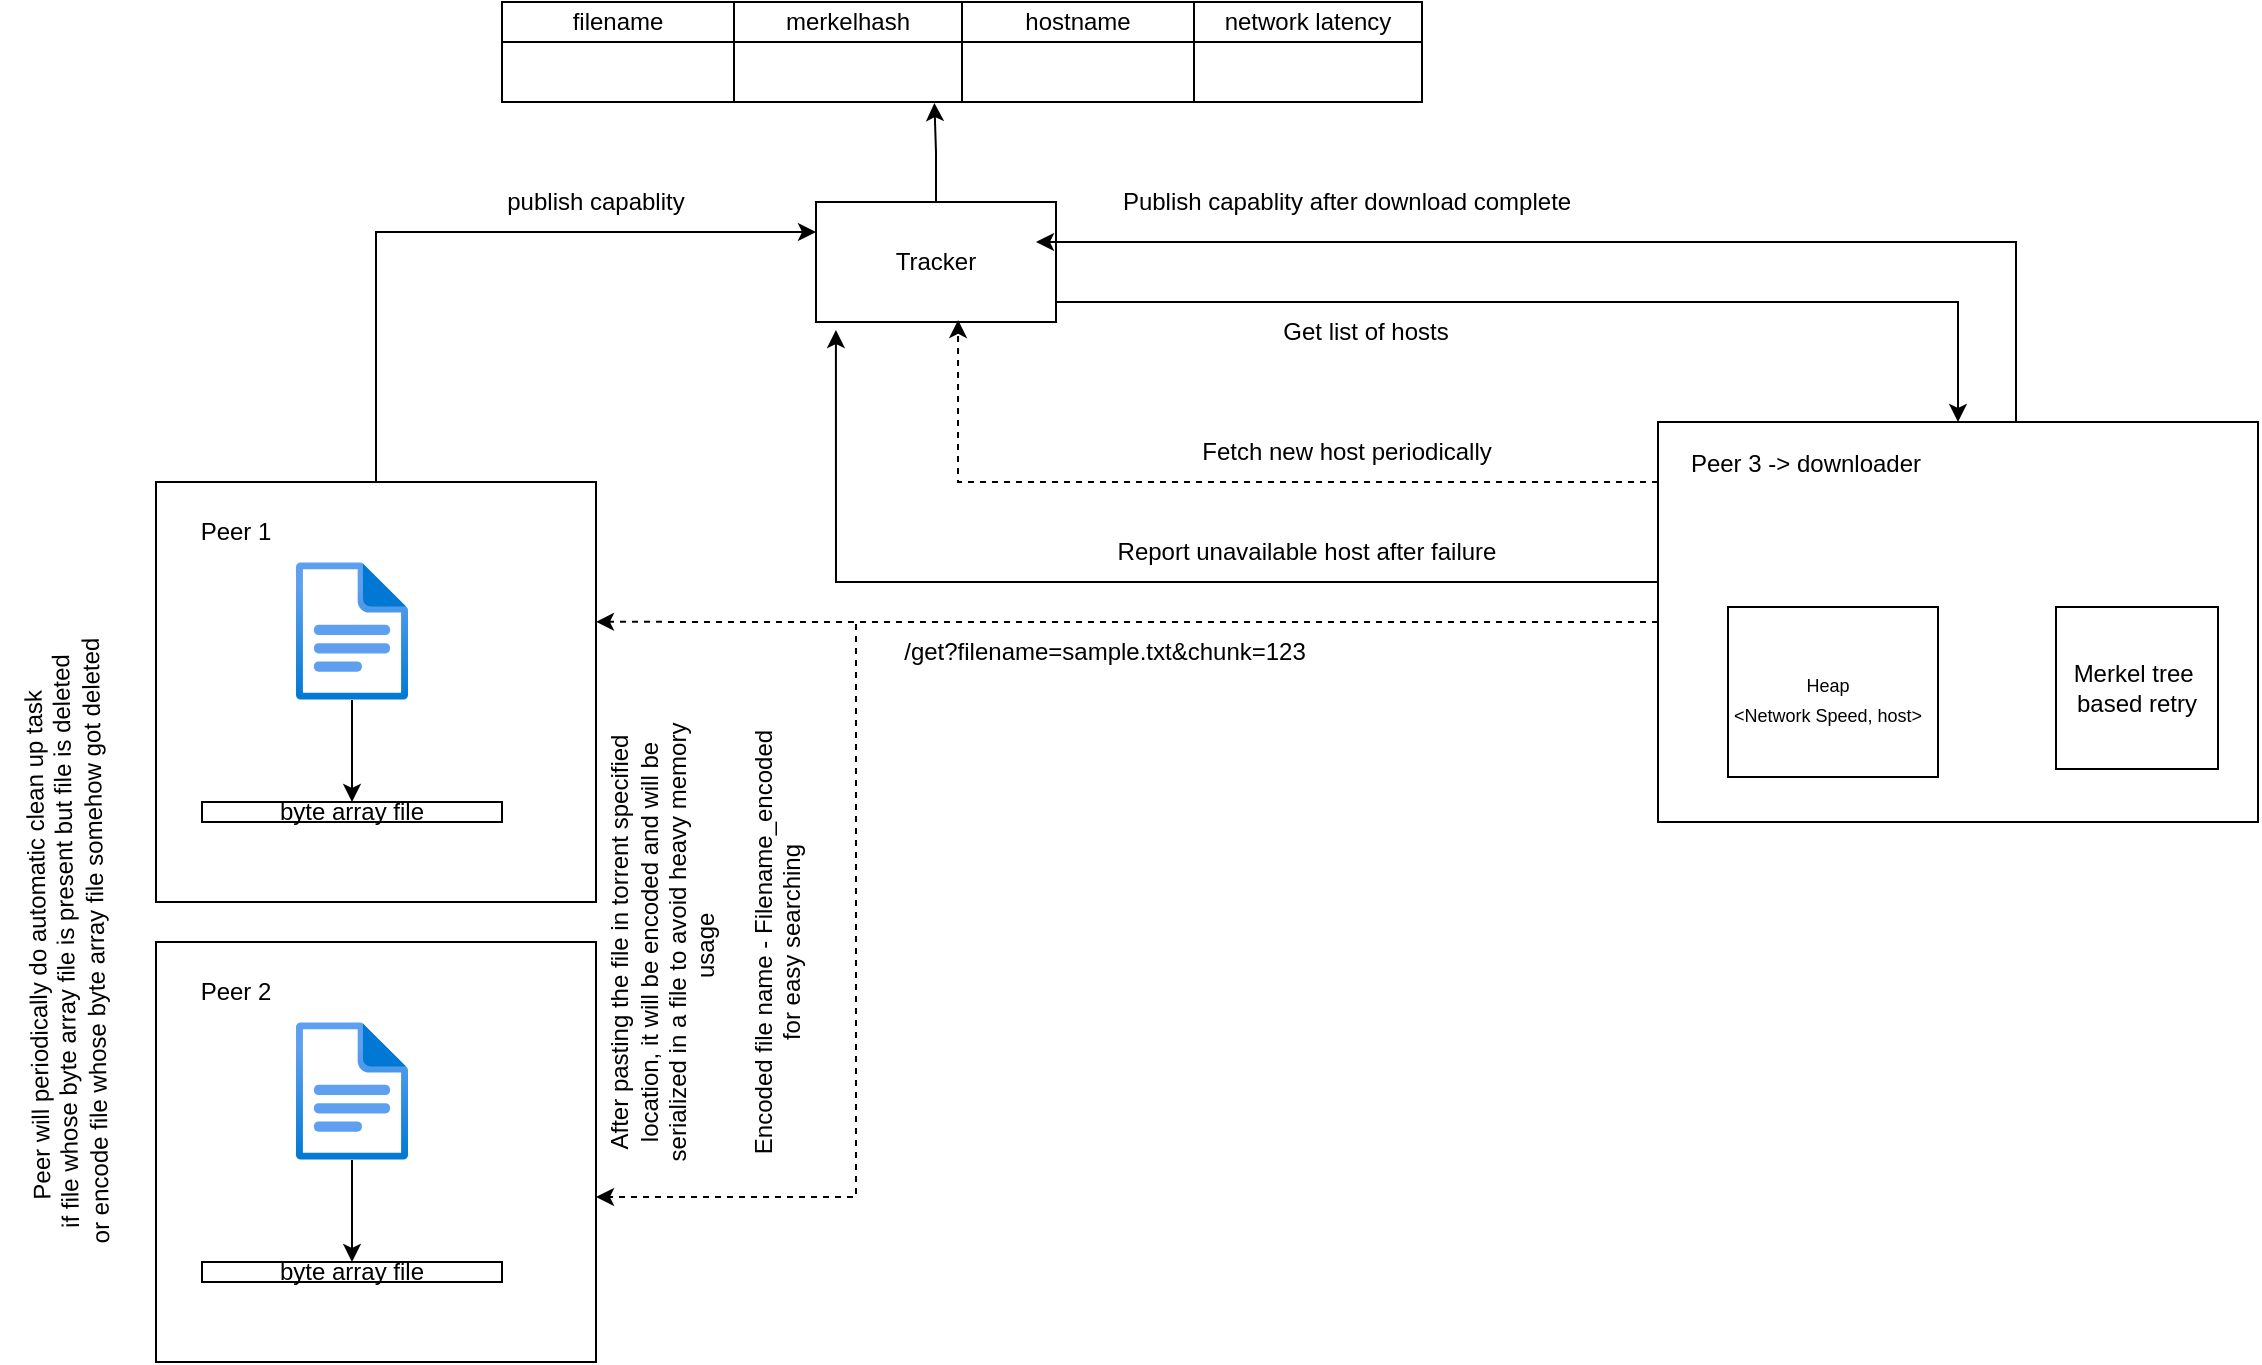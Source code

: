 <mxfile version="21.0.6" type="github">
  <diagram name="Page-1" id="S0UQIYWUkZK6q_A50c44">
    <mxGraphModel dx="1947" dy="1948" grid="1" gridSize="10" guides="1" tooltips="1" connect="1" arrows="1" fold="1" page="1" pageScale="1" pageWidth="827" pageHeight="1169" math="0" shadow="0">
      <root>
        <mxCell id="0" />
        <mxCell id="1" parent="0" />
        <mxCell id="7U0Bd-w2LLLf-2XWp2gc-9" style="edgeStyle=orthogonalEdgeStyle;rounded=0;orthogonalLoop=1;jettySize=auto;html=1;entryX=0;entryY=0.25;entryDx=0;entryDy=0;exitX=0.5;exitY=0;exitDx=0;exitDy=0;" parent="1" source="7U0Bd-w2LLLf-2XWp2gc-1" target="7U0Bd-w2LLLf-2XWp2gc-8" edge="1">
          <mxGeometry relative="1" as="geometry" />
        </mxCell>
        <mxCell id="7U0Bd-w2LLLf-2XWp2gc-60" style="edgeStyle=orthogonalEdgeStyle;rounded=0;orthogonalLoop=1;jettySize=auto;html=1;entryX=0.47;entryY=1.017;entryDx=0;entryDy=0;entryPerimeter=0;" parent="1" source="7U0Bd-w2LLLf-2XWp2gc-8" target="7U0Bd-w2LLLf-2XWp2gc-55" edge="1">
          <mxGeometry relative="1" as="geometry" />
        </mxCell>
        <mxCell id="7U0Bd-w2LLLf-2XWp2gc-63" style="edgeStyle=orthogonalEdgeStyle;rounded=0;orthogonalLoop=1;jettySize=auto;html=1;" parent="1" source="7U0Bd-w2LLLf-2XWp2gc-8" target="7U0Bd-w2LLLf-2XWp2gc-61" edge="1">
          <mxGeometry relative="1" as="geometry">
            <Array as="points">
              <mxPoint x="951" y="120" />
            </Array>
          </mxGeometry>
        </mxCell>
        <mxCell id="7U0Bd-w2LLLf-2XWp2gc-8" value="Tracker" style="rounded=0;whiteSpace=wrap;html=1;" parent="1" vertex="1">
          <mxGeometry x="380" y="70" width="120" height="60" as="geometry" />
        </mxCell>
        <mxCell id="7U0Bd-w2LLLf-2XWp2gc-10" value="publish capablity" style="text;html=1;strokeColor=none;fillColor=none;align=center;verticalAlign=middle;whiteSpace=wrap;rounded=0;" parent="1" vertex="1">
          <mxGeometry x="150" y="60" width="240" height="20" as="geometry" />
        </mxCell>
        <mxCell id="7U0Bd-w2LLLf-2XWp2gc-49" value="" style="shape=table;startSize=0;container=1;collapsible=0;childLayout=tableLayout;" parent="1" vertex="1">
          <mxGeometry x="223" y="-30" width="460" height="50" as="geometry" />
        </mxCell>
        <mxCell id="7U0Bd-w2LLLf-2XWp2gc-50" value="" style="shape=tableRow;horizontal=0;startSize=0;swimlaneHead=0;swimlaneBody=0;strokeColor=inherit;top=0;left=0;bottom=0;right=0;collapsible=0;dropTarget=0;fillColor=none;points=[[0,0.5],[1,0.5]];portConstraint=eastwest;" parent="7U0Bd-w2LLLf-2XWp2gc-49" vertex="1">
          <mxGeometry width="460" height="20" as="geometry" />
        </mxCell>
        <mxCell id="7U0Bd-w2LLLf-2XWp2gc-51" value="filename" style="shape=partialRectangle;html=1;whiteSpace=wrap;connectable=0;strokeColor=inherit;overflow=hidden;fillColor=none;top=0;left=0;bottom=0;right=0;pointerEvents=1;" parent="7U0Bd-w2LLLf-2XWp2gc-50" vertex="1">
          <mxGeometry width="116" height="20" as="geometry">
            <mxRectangle width="116" height="20" as="alternateBounds" />
          </mxGeometry>
        </mxCell>
        <mxCell id="7U0Bd-w2LLLf-2XWp2gc-52" value="merkelhash" style="shape=partialRectangle;html=1;whiteSpace=wrap;connectable=0;strokeColor=inherit;overflow=hidden;fillColor=none;top=0;left=0;bottom=0;right=0;pointerEvents=1;" parent="7U0Bd-w2LLLf-2XWp2gc-50" vertex="1">
          <mxGeometry x="116" width="114" height="20" as="geometry">
            <mxRectangle width="114" height="20" as="alternateBounds" />
          </mxGeometry>
        </mxCell>
        <mxCell id="7U0Bd-w2LLLf-2XWp2gc-53" value="hostname" style="shape=partialRectangle;html=1;whiteSpace=wrap;connectable=0;strokeColor=inherit;overflow=hidden;fillColor=none;top=0;left=0;bottom=0;right=0;pointerEvents=1;" parent="7U0Bd-w2LLLf-2XWp2gc-50" vertex="1">
          <mxGeometry x="230" width="116" height="20" as="geometry">
            <mxRectangle width="116" height="20" as="alternateBounds" />
          </mxGeometry>
        </mxCell>
        <mxCell id="7U0Bd-w2LLLf-2XWp2gc-54" value="network latency" style="shape=partialRectangle;html=1;whiteSpace=wrap;connectable=0;strokeColor=inherit;overflow=hidden;fillColor=none;top=0;left=0;bottom=0;right=0;pointerEvents=1;" parent="7U0Bd-w2LLLf-2XWp2gc-50" vertex="1">
          <mxGeometry x="346" width="114" height="20" as="geometry">
            <mxRectangle width="114" height="20" as="alternateBounds" />
          </mxGeometry>
        </mxCell>
        <mxCell id="7U0Bd-w2LLLf-2XWp2gc-55" value="" style="shape=tableRow;horizontal=0;startSize=0;swimlaneHead=0;swimlaneBody=0;strokeColor=inherit;top=0;left=0;bottom=0;right=0;collapsible=0;dropTarget=0;fillColor=none;points=[[0,0.5],[1,0.5]];portConstraint=eastwest;" parent="7U0Bd-w2LLLf-2XWp2gc-49" vertex="1">
          <mxGeometry y="20" width="460" height="30" as="geometry" />
        </mxCell>
        <mxCell id="7U0Bd-w2LLLf-2XWp2gc-56" value="" style="shape=partialRectangle;html=1;whiteSpace=wrap;connectable=0;strokeColor=inherit;overflow=hidden;fillColor=none;top=0;left=0;bottom=0;right=0;pointerEvents=1;" parent="7U0Bd-w2LLLf-2XWp2gc-55" vertex="1">
          <mxGeometry width="116" height="30" as="geometry">
            <mxRectangle width="116" height="30" as="alternateBounds" />
          </mxGeometry>
        </mxCell>
        <mxCell id="7U0Bd-w2LLLf-2XWp2gc-57" value="" style="shape=partialRectangle;html=1;whiteSpace=wrap;connectable=0;strokeColor=inherit;overflow=hidden;fillColor=none;top=0;left=0;bottom=0;right=0;pointerEvents=1;" parent="7U0Bd-w2LLLf-2XWp2gc-55" vertex="1">
          <mxGeometry x="116" width="114" height="30" as="geometry">
            <mxRectangle width="114" height="30" as="alternateBounds" />
          </mxGeometry>
        </mxCell>
        <mxCell id="7U0Bd-w2LLLf-2XWp2gc-58" value="" style="shape=partialRectangle;html=1;whiteSpace=wrap;connectable=0;strokeColor=inherit;overflow=hidden;fillColor=none;top=0;left=0;bottom=0;right=0;pointerEvents=1;" parent="7U0Bd-w2LLLf-2XWp2gc-55" vertex="1">
          <mxGeometry x="230" width="116" height="30" as="geometry">
            <mxRectangle width="116" height="30" as="alternateBounds" />
          </mxGeometry>
        </mxCell>
        <mxCell id="7U0Bd-w2LLLf-2XWp2gc-59" value="" style="shape=partialRectangle;html=1;whiteSpace=wrap;connectable=0;strokeColor=inherit;overflow=hidden;fillColor=none;top=0;left=0;bottom=0;right=0;pointerEvents=1;" parent="7U0Bd-w2LLLf-2XWp2gc-55" vertex="1">
          <mxGeometry x="346" width="114" height="30" as="geometry">
            <mxRectangle width="114" height="30" as="alternateBounds" />
          </mxGeometry>
        </mxCell>
        <mxCell id="7U0Bd-w2LLLf-2XWp2gc-65" style="edgeStyle=orthogonalEdgeStyle;rounded=0;orthogonalLoop=1;jettySize=auto;html=1;entryX=1;entryY=0.333;entryDx=0;entryDy=0;entryPerimeter=0;dashed=1;" parent="1" source="7U0Bd-w2LLLf-2XWp2gc-61" target="7U0Bd-w2LLLf-2XWp2gc-1" edge="1">
          <mxGeometry relative="1" as="geometry" />
        </mxCell>
        <mxCell id="7U0Bd-w2LLLf-2XWp2gc-74" style="edgeStyle=orthogonalEdgeStyle;rounded=0;orthogonalLoop=1;jettySize=auto;html=1;entryX=1;entryY=0.607;entryDx=0;entryDy=0;entryPerimeter=0;dashed=1;" parent="1" source="7U0Bd-w2LLLf-2XWp2gc-61" target="7U0Bd-w2LLLf-2XWp2gc-68" edge="1">
          <mxGeometry relative="1" as="geometry">
            <Array as="points">
              <mxPoint x="400" y="280" />
              <mxPoint x="400" y="568" />
            </Array>
          </mxGeometry>
        </mxCell>
        <mxCell id="7U0Bd-w2LLLf-2XWp2gc-79" style="edgeStyle=orthogonalEdgeStyle;rounded=0;orthogonalLoop=1;jettySize=auto;html=1;exitX=0;exitY=0.25;exitDx=0;exitDy=0;entryX=0.083;entryY=1.067;entryDx=0;entryDy=0;entryPerimeter=0;" parent="1" source="7U0Bd-w2LLLf-2XWp2gc-61" target="7U0Bd-w2LLLf-2XWp2gc-8" edge="1">
          <mxGeometry relative="1" as="geometry">
            <Array as="points">
              <mxPoint x="801" y="260" />
              <mxPoint x="390" y="260" />
            </Array>
          </mxGeometry>
        </mxCell>
        <mxCell id="7U0Bd-w2LLLf-2XWp2gc-64" value="Get list of hosts" style="text;html=1;strokeColor=none;fillColor=none;align=center;verticalAlign=middle;whiteSpace=wrap;rounded=0;" parent="1" vertex="1">
          <mxGeometry x="600" y="120" width="110" height="30" as="geometry" />
        </mxCell>
        <mxCell id="7U0Bd-w2LLLf-2XWp2gc-66" value="" style="group" parent="1" vertex="1" connectable="0">
          <mxGeometry x="50" y="210" width="220" height="210" as="geometry" />
        </mxCell>
        <mxCell id="7U0Bd-w2LLLf-2XWp2gc-1" value="" style="rounded=0;whiteSpace=wrap;html=1;" parent="7U0Bd-w2LLLf-2XWp2gc-66" vertex="1">
          <mxGeometry width="220" height="210" as="geometry" />
        </mxCell>
        <mxCell id="7U0Bd-w2LLLf-2XWp2gc-3" value="Peer 1" style="text;html=1;strokeColor=none;fillColor=none;align=center;verticalAlign=middle;whiteSpace=wrap;rounded=0;" parent="7U0Bd-w2LLLf-2XWp2gc-66" vertex="1">
          <mxGeometry x="10" y="10" width="60" height="30" as="geometry" />
        </mxCell>
        <mxCell id="7U0Bd-w2LLLf-2XWp2gc-4" value="" style="aspect=fixed;html=1;points=[];align=center;image;fontSize=12;image=img/lib/azure2/general/File.svg;" parent="7U0Bd-w2LLLf-2XWp2gc-66" vertex="1">
          <mxGeometry x="70" y="40" width="56.0" height="69" as="geometry" />
        </mxCell>
        <mxCell id="7U0Bd-w2LLLf-2XWp2gc-6" value="byte array file" style="rounded=0;whiteSpace=wrap;html=1;" parent="7U0Bd-w2LLLf-2XWp2gc-66" vertex="1">
          <mxGeometry x="23" y="160" width="150" height="10" as="geometry" />
        </mxCell>
        <mxCell id="7U0Bd-w2LLLf-2XWp2gc-7" style="edgeStyle=orthogonalEdgeStyle;rounded=0;orthogonalLoop=1;jettySize=auto;html=1;" parent="7U0Bd-w2LLLf-2XWp2gc-66" source="7U0Bd-w2LLLf-2XWp2gc-4" target="7U0Bd-w2LLLf-2XWp2gc-6" edge="1">
          <mxGeometry relative="1" as="geometry" />
        </mxCell>
        <mxCell id="7U0Bd-w2LLLf-2XWp2gc-67" value="" style="group" parent="1" vertex="1" connectable="0">
          <mxGeometry x="50" y="440" width="220" height="210" as="geometry" />
        </mxCell>
        <mxCell id="7U0Bd-w2LLLf-2XWp2gc-68" value="" style="rounded=0;whiteSpace=wrap;html=1;" parent="7U0Bd-w2LLLf-2XWp2gc-67" vertex="1">
          <mxGeometry width="220" height="210" as="geometry" />
        </mxCell>
        <mxCell id="7U0Bd-w2LLLf-2XWp2gc-69" value="Peer 2" style="text;html=1;strokeColor=none;fillColor=none;align=center;verticalAlign=middle;whiteSpace=wrap;rounded=0;" parent="7U0Bd-w2LLLf-2XWp2gc-67" vertex="1">
          <mxGeometry x="10" y="10" width="60" height="30" as="geometry" />
        </mxCell>
        <mxCell id="7U0Bd-w2LLLf-2XWp2gc-70" value="" style="aspect=fixed;html=1;points=[];align=center;image;fontSize=12;image=img/lib/azure2/general/File.svg;" parent="7U0Bd-w2LLLf-2XWp2gc-67" vertex="1">
          <mxGeometry x="70" y="40" width="56.0" height="69" as="geometry" />
        </mxCell>
        <mxCell id="7U0Bd-w2LLLf-2XWp2gc-71" value="byte array file" style="rounded=0;whiteSpace=wrap;html=1;" parent="7U0Bd-w2LLLf-2XWp2gc-67" vertex="1">
          <mxGeometry x="23" y="160" width="150" height="10" as="geometry" />
        </mxCell>
        <mxCell id="7U0Bd-w2LLLf-2XWp2gc-72" style="edgeStyle=orthogonalEdgeStyle;rounded=0;orthogonalLoop=1;jettySize=auto;html=1;" parent="7U0Bd-w2LLLf-2XWp2gc-67" source="7U0Bd-w2LLLf-2XWp2gc-70" target="7U0Bd-w2LLLf-2XWp2gc-71" edge="1">
          <mxGeometry relative="1" as="geometry" />
        </mxCell>
        <mxCell id="7U0Bd-w2LLLf-2XWp2gc-80" value="Report unavailable host after failure" style="text;html=1;align=center;verticalAlign=middle;resizable=0;points=[];autosize=1;strokeColor=none;fillColor=none;" parent="1" vertex="1">
          <mxGeometry x="520" y="230" width="210" height="30" as="geometry" />
        </mxCell>
        <mxCell id="7U0Bd-w2LLLf-2XWp2gc-82" value="" style="group" parent="1" vertex="1" connectable="0">
          <mxGeometry x="790" y="180" width="311" height="200" as="geometry" />
        </mxCell>
        <mxCell id="7U0Bd-w2LLLf-2XWp2gc-61" value="" style="rounded=0;whiteSpace=wrap;html=1;" parent="7U0Bd-w2LLLf-2XWp2gc-82" vertex="1">
          <mxGeometry x="11" width="300" height="200" as="geometry" />
        </mxCell>
        <mxCell id="7U0Bd-w2LLLf-2XWp2gc-62" value="Peer 3 -&amp;gt; downloader" style="text;html=1;strokeColor=none;fillColor=none;align=center;verticalAlign=middle;whiteSpace=wrap;rounded=0;" parent="7U0Bd-w2LLLf-2XWp2gc-82" vertex="1">
          <mxGeometry y="21" width="170" as="geometry" />
        </mxCell>
        <mxCell id="7U0Bd-w2LLLf-2XWp2gc-78" value="" style="group" parent="7U0Bd-w2LLLf-2XWp2gc-82" vertex="1" connectable="0">
          <mxGeometry x="41" y="92.5" width="110" height="85" as="geometry" />
        </mxCell>
        <mxCell id="7U0Bd-w2LLLf-2XWp2gc-75" value="" style="rounded=0;whiteSpace=wrap;html=1;" parent="7U0Bd-w2LLLf-2XWp2gc-78" vertex="1">
          <mxGeometry x="5" width="105" height="85" as="geometry" />
        </mxCell>
        <mxCell id="7U0Bd-w2LLLf-2XWp2gc-76" value="&lt;font style=&quot;font-size: 9px;&quot;&gt;Heap&lt;br&gt;&amp;lt;Network Speed, host&amp;gt;&lt;/font&gt;" style="text;html=1;strokeColor=none;fillColor=none;align=center;verticalAlign=middle;whiteSpace=wrap;rounded=0;" parent="7U0Bd-w2LLLf-2XWp2gc-78" vertex="1">
          <mxGeometry y="30" width="110" height="30" as="geometry" />
        </mxCell>
        <mxCell id="7U0Bd-w2LLLf-2XWp2gc-81" value="Merkel tree&amp;nbsp;&lt;br&gt;based retry" style="whiteSpace=wrap;html=1;aspect=fixed;" parent="7U0Bd-w2LLLf-2XWp2gc-82" vertex="1">
          <mxGeometry x="210" y="92.5" width="81" height="81" as="geometry" />
        </mxCell>
        <mxCell id="7U0Bd-w2LLLf-2XWp2gc-83" style="edgeStyle=orthogonalEdgeStyle;rounded=0;orthogonalLoop=1;jettySize=auto;html=1;" parent="1" source="7U0Bd-w2LLLf-2XWp2gc-61" edge="1">
          <mxGeometry relative="1" as="geometry">
            <mxPoint x="490" y="90" as="targetPoint" />
            <Array as="points">
              <mxPoint x="980" y="90" />
              <mxPoint x="500" y="90" />
            </Array>
          </mxGeometry>
        </mxCell>
        <mxCell id="7U0Bd-w2LLLf-2XWp2gc-84" value="Publish capablity after download complete" style="text;html=1;align=center;verticalAlign=middle;resizable=0;points=[];autosize=1;strokeColor=none;fillColor=none;" parent="1" vertex="1">
          <mxGeometry x="520" y="55" width="250" height="30" as="geometry" />
        </mxCell>
        <mxCell id="7U0Bd-w2LLLf-2XWp2gc-85" value="/get?filename=sample.txt&amp;amp;chunk=123" style="text;html=1;align=center;verticalAlign=middle;resizable=0;points=[];autosize=1;strokeColor=none;fillColor=none;" parent="1" vertex="1">
          <mxGeometry x="414" y="280" width="220" height="30" as="geometry" />
        </mxCell>
        <mxCell id="7U0Bd-w2LLLf-2XWp2gc-86" style="edgeStyle=orthogonalEdgeStyle;rounded=0;orthogonalLoop=1;jettySize=auto;html=1;entryX=0.592;entryY=0.983;entryDx=0;entryDy=0;entryPerimeter=0;dashed=1;" parent="1" source="7U0Bd-w2LLLf-2XWp2gc-61" target="7U0Bd-w2LLLf-2XWp2gc-8" edge="1">
          <mxGeometry relative="1" as="geometry">
            <Array as="points">
              <mxPoint x="451" y="210" />
            </Array>
          </mxGeometry>
        </mxCell>
        <mxCell id="7U0Bd-w2LLLf-2XWp2gc-87" value="Fetch new host periodically" style="text;html=1;align=center;verticalAlign=middle;resizable=0;points=[];autosize=1;strokeColor=none;fillColor=none;" parent="1" vertex="1">
          <mxGeometry x="560" y="180" width="170" height="30" as="geometry" />
        </mxCell>
        <mxCell id="k-NxRLuGSRXrntSRqvCU-1" value="After pasting the file in torrent specified location, it will be encoded and will be serialized in a file to avoid heavy memory usage&amp;nbsp;&lt;br&gt;&lt;br&gt;Encoded file name - Filename_encoded for easy searching" style="text;html=1;strokeColor=none;fillColor=none;align=center;verticalAlign=middle;whiteSpace=wrap;rounded=0;rotation=-90;" vertex="1" parent="1">
          <mxGeometry x="210" y="400" width="230" height="80" as="geometry" />
        </mxCell>
        <mxCell id="k-NxRLuGSRXrntSRqvCU-3" value="Peer will periodically do automatic clean up task&amp;nbsp;&lt;br&gt;if file whose byte array file is present but file is deleted&lt;br&gt;or encode file whose byte array file somehow got deleted" style="text;html=1;align=center;verticalAlign=middle;resizable=0;points=[];autosize=1;strokeColor=none;fillColor=none;rotation=-91;" vertex="1" parent="1">
          <mxGeometry x="-160" y="410" width="330" height="60" as="geometry" />
        </mxCell>
      </root>
    </mxGraphModel>
  </diagram>
</mxfile>
